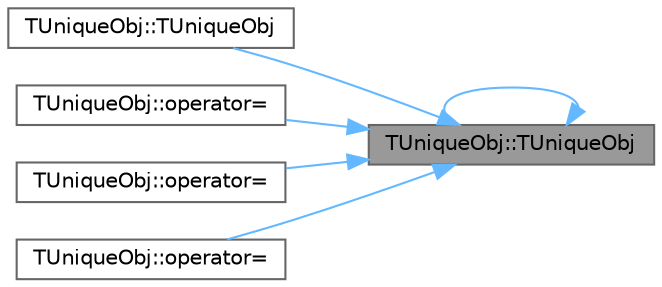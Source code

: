 digraph "TUniqueObj::TUniqueObj"
{
 // INTERACTIVE_SVG=YES
 // LATEX_PDF_SIZE
  bgcolor="transparent";
  edge [fontname=Helvetica,fontsize=10,labelfontname=Helvetica,labelfontsize=10];
  node [fontname=Helvetica,fontsize=10,shape=box,height=0.2,width=0.4];
  rankdir="RL";
  Node1 [id="Node000001",label="TUniqueObj::TUniqueObj",height=0.2,width=0.4,color="gray40", fillcolor="grey60", style="filled", fontcolor="black",tooltip=" "];
  Node1 -> Node1 [id="edge1_Node000001_Node000001",dir="back",color="steelblue1",style="solid",tooltip=" "];
  Node1 -> Node2 [id="edge2_Node000001_Node000002",dir="back",color="steelblue1",style="solid",tooltip=" "];
  Node2 [id="Node000002",label="TUniqueObj::TUniqueObj",height=0.2,width=0.4,color="grey40", fillcolor="white", style="filled",URL="$de/d7e/classTUniqueObj.html#a120b9cc9086381e44ad158e845902c4a",tooltip=" "];
  Node1 -> Node3 [id="edge3_Node000001_Node000003",dir="back",color="steelblue1",style="solid",tooltip=" "];
  Node3 [id="Node000003",label="TUniqueObj::operator=",height=0.2,width=0.4,color="grey40", fillcolor="white", style="filled",URL="$de/d7e/classTUniqueObj.html#a4a6d52a8977de43aea60585deaf90865",tooltip=" "];
  Node1 -> Node4 [id="edge4_Node000001_Node000004",dir="back",color="steelblue1",style="solid",tooltip=" "];
  Node4 [id="Node000004",label="TUniqueObj::operator=",height=0.2,width=0.4,color="grey40", fillcolor="white", style="filled",URL="$de/d7e/classTUniqueObj.html#a4dcb9e7437a3d1f53c80f09e4d500d1b",tooltip=" "];
  Node1 -> Node5 [id="edge5_Node000001_Node000005",dir="back",color="steelblue1",style="solid",tooltip=" "];
  Node5 [id="Node000005",label="TUniqueObj::operator=",height=0.2,width=0.4,color="grey40", fillcolor="white", style="filled",URL="$de/d7e/classTUniqueObj.html#a691c69fd228874c7c169c5f7804dee7c",tooltip=" "];
}

